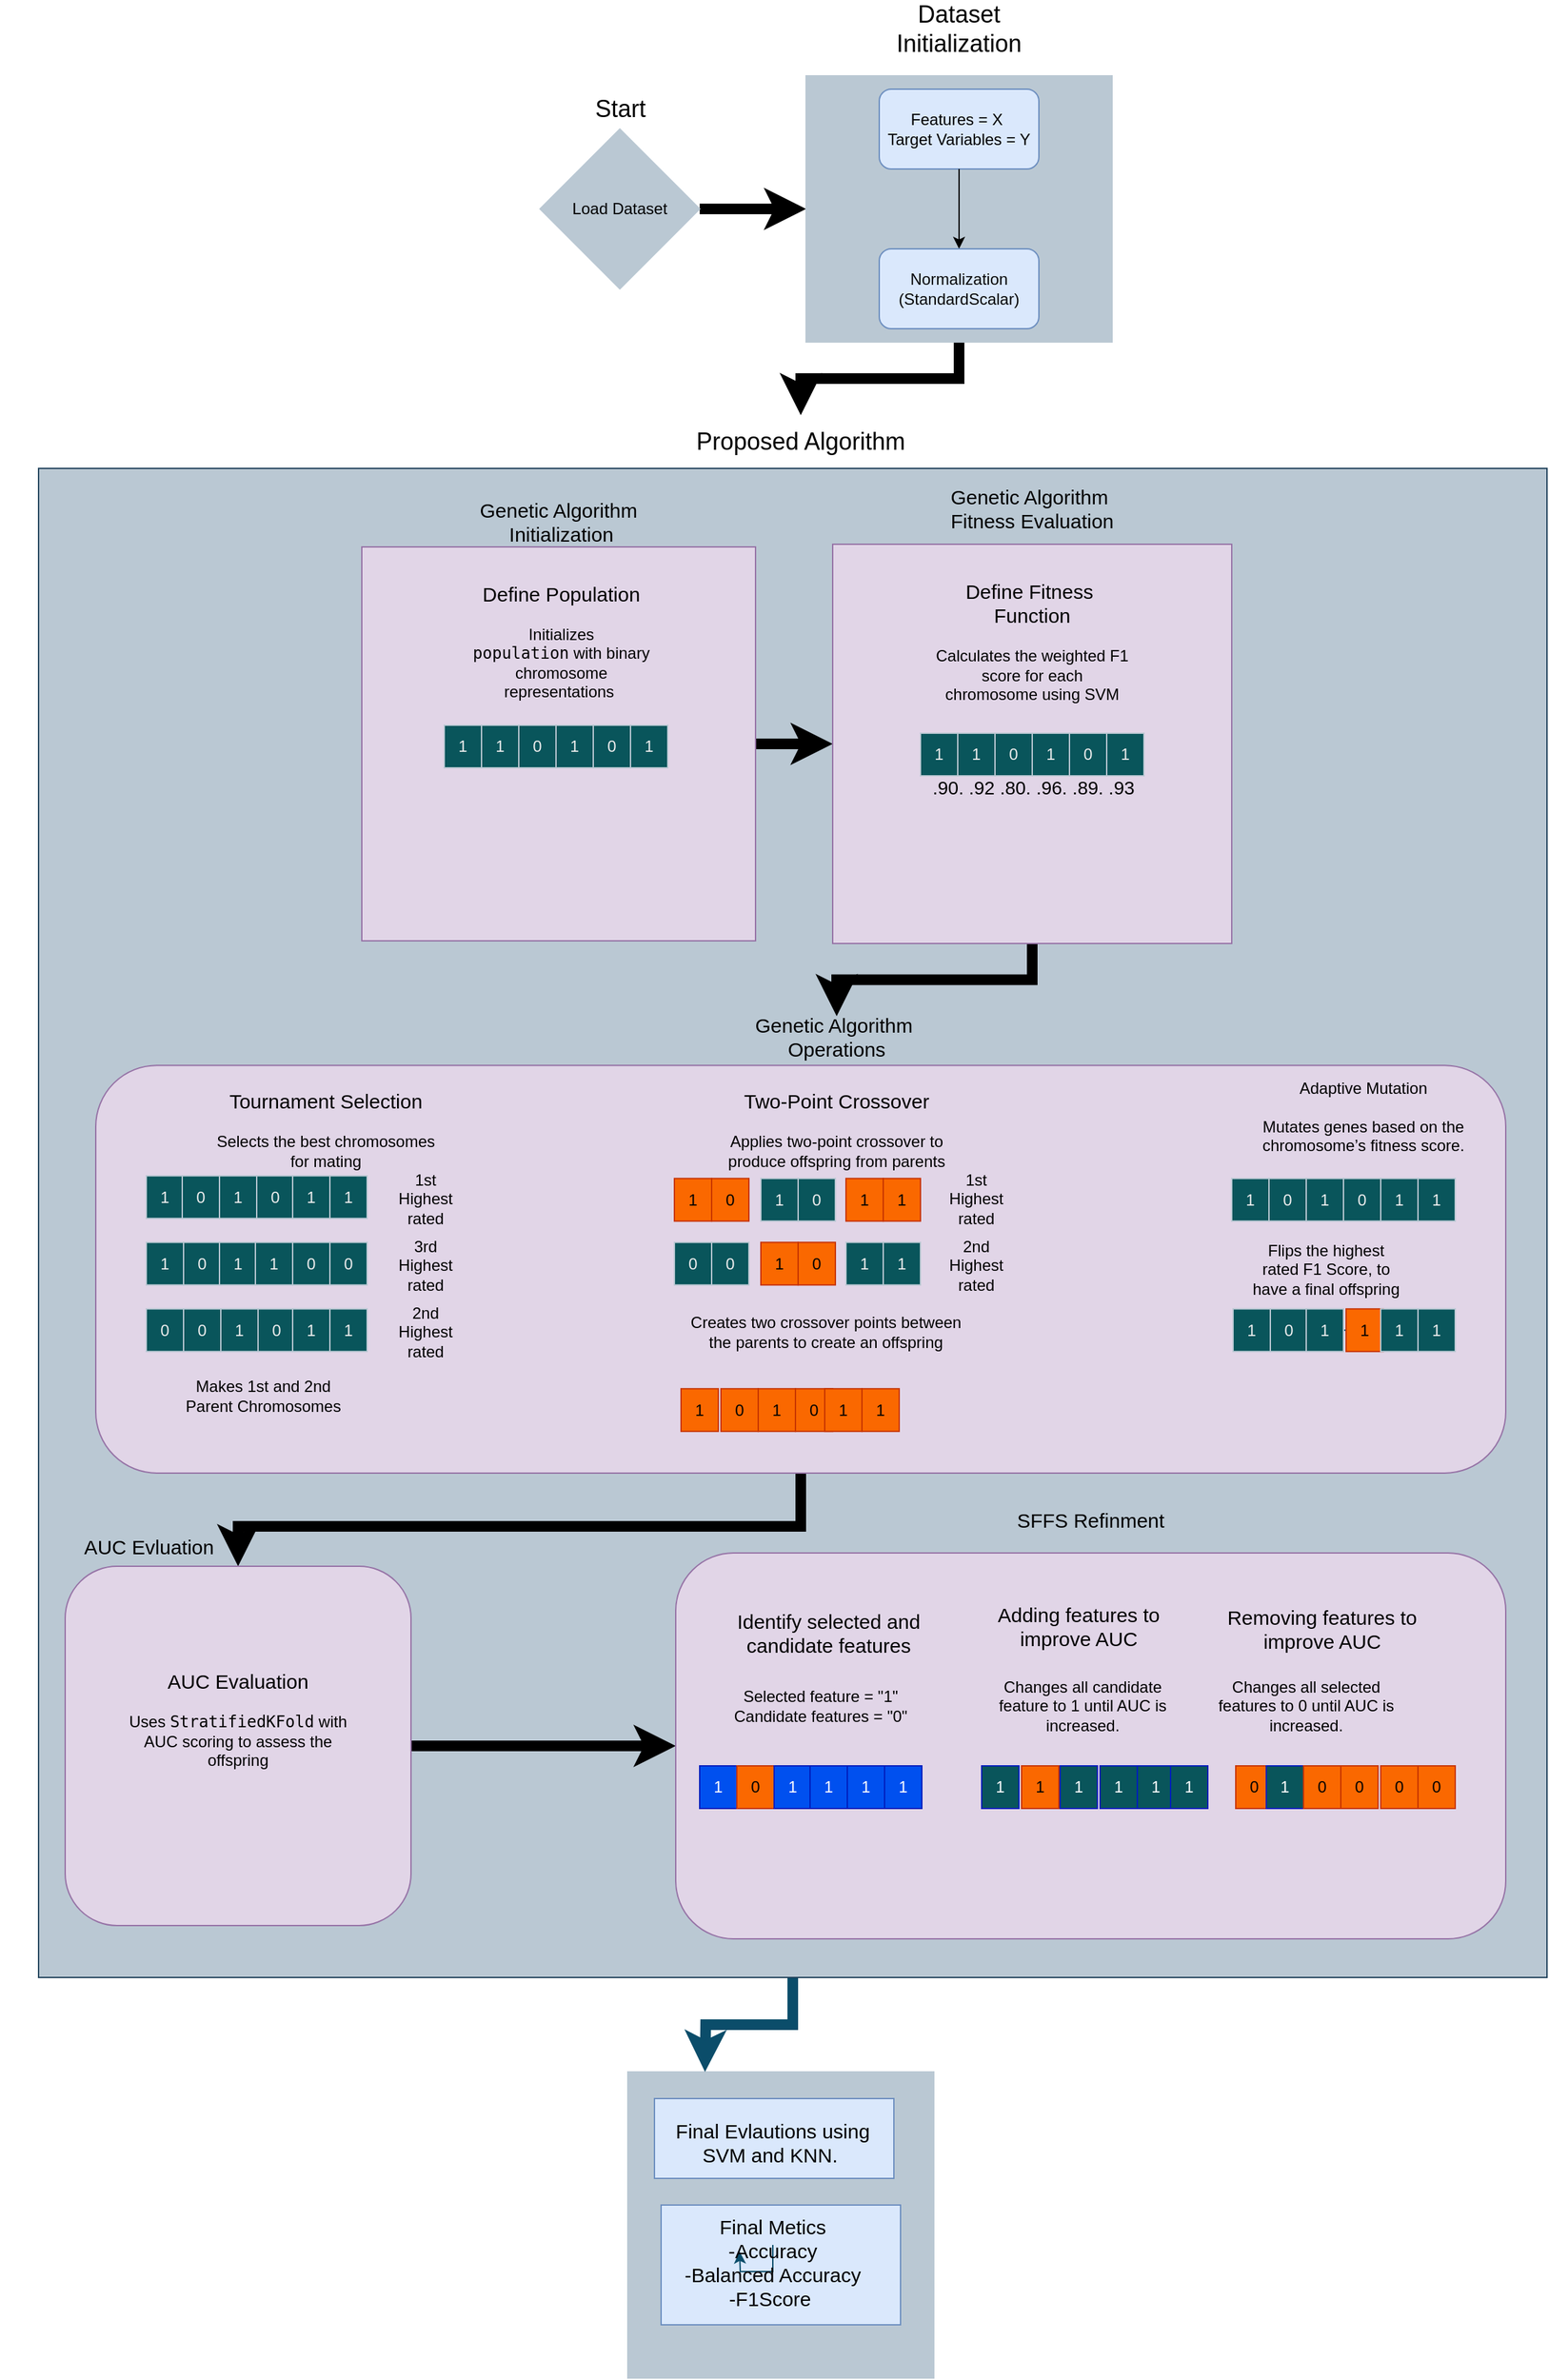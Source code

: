 <mxfile version="24.8.6">
  <diagram id="C5RBs43oDa-KdzZeNtuy" name="Page-1">
    <mxGraphModel dx="3075" dy="1713" grid="1" gridSize="10" guides="1" tooltips="1" connect="1" arrows="1" fold="1" page="1" pageScale="1" pageWidth="827" pageHeight="1169" math="0" shadow="0">
      <root>
        <mxCell id="WIyWlLk6GJQsqaUBKTNV-0" />
        <mxCell id="WIyWlLk6GJQsqaUBKTNV-1" parent="WIyWlLk6GJQsqaUBKTNV-0" />
        <mxCell id="wLHfFcAj5hsy3OFfFHux-387" value="" style="whiteSpace=wrap;html=1;aspect=fixed;strokeColor=#BAC8D3;fontColor=#EEEEEE;fillColor=#BAC8D3;" vertex="1" parent="WIyWlLk6GJQsqaUBKTNV-1">
          <mxGeometry x="-40" y="1790" width="230" height="230" as="geometry" />
        </mxCell>
        <mxCell id="wLHfFcAj5hsy3OFfFHux-386" value="" style="rounded=0;whiteSpace=wrap;html=1;strokeColor=#6c8ebf;fillColor=#dae8fc;" vertex="1" parent="WIyWlLk6GJQsqaUBKTNV-1">
          <mxGeometry x="-15" y="1890" width="180" height="90" as="geometry" />
        </mxCell>
        <mxCell id="wLHfFcAj5hsy3OFfFHux-384" value="" style="rounded=0;whiteSpace=wrap;html=1;strokeColor=#6c8ebf;fillColor=#dae8fc;" vertex="1" parent="WIyWlLk6GJQsqaUBKTNV-1">
          <mxGeometry x="-20" y="1810" width="180" height="60" as="geometry" />
        </mxCell>
        <mxCell id="wLHfFcAj5hsy3OFfFHux-382" value="" style="edgeStyle=orthogonalEdgeStyle;rounded=0;orthogonalLoop=1;jettySize=auto;html=1;strokeColor=#0B4D6A;strokeWidth=8;" edge="1" parent="WIyWlLk6GJQsqaUBKTNV-1" source="wLHfFcAj5hsy3OFfFHux-372">
          <mxGeometry relative="1" as="geometry">
            <mxPoint x="18" y="1790" as="targetPoint" />
          </mxGeometry>
        </mxCell>
        <mxCell id="wLHfFcAj5hsy3OFfFHux-372" value="" style="whiteSpace=wrap;html=1;aspect=fixed;strokeColor=#23445d;fillColor=#BAC8D3;" vertex="1" parent="WIyWlLk6GJQsqaUBKTNV-1">
          <mxGeometry x="-483" y="585" width="1134" height="1134" as="geometry" />
        </mxCell>
        <mxCell id="wLHfFcAj5hsy3OFfFHux-336" style="edgeStyle=orthogonalEdgeStyle;rounded=0;orthogonalLoop=1;jettySize=auto;html=1;entryX=0.5;entryY=0;entryDx=0;entryDy=0;strokeColor=#000000;strokeWidth=8;" edge="1" parent="WIyWlLk6GJQsqaUBKTNV-1" source="wLHfFcAj5hsy3OFfFHux-244" target="wLHfFcAj5hsy3OFfFHux-324">
          <mxGeometry relative="1" as="geometry">
            <Array as="points">
              <mxPoint x="90" y="1380" />
              <mxPoint x="-333" y="1380" />
            </Array>
          </mxGeometry>
        </mxCell>
        <mxCell id="wLHfFcAj5hsy3OFfFHux-244" value="" style="rounded=1;whiteSpace=wrap;html=1;strokeColor=#9673a6;fillColor=#e1d5e7;" vertex="1" parent="WIyWlLk6GJQsqaUBKTNV-1">
          <mxGeometry x="-440" y="1033.62" width="1060" height="306.38" as="geometry" />
        </mxCell>
        <mxCell id="wLHfFcAj5hsy3OFfFHux-376" value="" style="edgeStyle=orthogonalEdgeStyle;rounded=0;orthogonalLoop=1;jettySize=auto;html=1;strokeColor=#000000;strokeWidth=8;" edge="1" parent="WIyWlLk6GJQsqaUBKTNV-1" source="wLHfFcAj5hsy3OFfFHux-1" target="wLHfFcAj5hsy3OFfFHux-145">
          <mxGeometry relative="1" as="geometry" />
        </mxCell>
        <mxCell id="wLHfFcAj5hsy3OFfFHux-1" value="&lt;font color=&quot;#000000&quot;&gt;Load Dataset&lt;/font&gt;" style="rhombus;whiteSpace=wrap;html=1;labelBackgroundColor=none;fillColor=#BAC8D3;strokeColor=#BAC8D3;fontColor=#EEEEEE;" vertex="1" parent="WIyWlLk6GJQsqaUBKTNV-1">
          <mxGeometry x="-106" y="330" width="120" height="120" as="geometry" />
        </mxCell>
        <mxCell id="wLHfFcAj5hsy3OFfFHux-2" value="&lt;font style=&quot;font-size: 18px;&quot;&gt;Start&lt;/font&gt;" style="text;html=1;align=center;verticalAlign=middle;resizable=0;points=[];autosize=1;labelBackgroundColor=none;" vertex="1" parent="WIyWlLk6GJQsqaUBKTNV-1">
          <mxGeometry x="-76" y="295" width="60" height="40" as="geometry" />
        </mxCell>
        <mxCell id="wLHfFcAj5hsy3OFfFHux-374" style="edgeStyle=orthogonalEdgeStyle;rounded=0;orthogonalLoop=1;jettySize=auto;html=1;entryX=0.5;entryY=0;entryDx=0;entryDy=0;strokeColor=#000000;strokeWidth=8;" edge="1" parent="WIyWlLk6GJQsqaUBKTNV-1" source="wLHfFcAj5hsy3OFfFHux-145" target="wLHfFcAj5hsy3OFfFHux-165">
          <mxGeometry relative="1" as="geometry" />
        </mxCell>
        <mxCell id="wLHfFcAj5hsy3OFfFHux-145" value="" style="rounded=0;whiteSpace=wrap;html=1;labelBackgroundColor=none;fillColor=#BAC8D3;strokeColor=#BAC8D3;fontColor=#EEEEEE;" vertex="1" parent="WIyWlLk6GJQsqaUBKTNV-1">
          <mxGeometry x="94" y="290" width="230" height="200" as="geometry" />
        </mxCell>
        <mxCell id="wLHfFcAj5hsy3OFfFHux-149" value="&lt;font style=&quot;font-size: 18px;&quot;&gt;Dataset Initialization&lt;/font&gt;" style="text;html=1;align=center;verticalAlign=middle;whiteSpace=wrap;rounded=0;labelBackgroundColor=none;" vertex="1" parent="WIyWlLk6GJQsqaUBKTNV-1">
          <mxGeometry x="139" y="240" width="140" height="30" as="geometry" />
        </mxCell>
        <mxCell id="wLHfFcAj5hsy3OFfFHux-152" value="&lt;span style=&quot;color: rgb(0, 0, 0);&quot;&gt;Features = X&amp;nbsp;&lt;/span&gt;&lt;br style=&quot;border-color: var(--border-color); color: rgb(0, 0, 0);&quot;&gt;&lt;span style=&quot;color: rgb(0, 0, 0);&quot;&gt;Target Variables = Y&lt;/span&gt;" style="rounded=1;whiteSpace=wrap;html=1;fillColor=#dae8fc;strokeColor=#6c8ebf;labelBackgroundColor=none;" vertex="1" parent="WIyWlLk6GJQsqaUBKTNV-1">
          <mxGeometry x="149" y="300" width="120" height="60" as="geometry" />
        </mxCell>
        <mxCell id="wLHfFcAj5hsy3OFfFHux-153" value="" style="endArrow=classic;html=1;rounded=0;exitX=0.5;exitY=1;exitDx=0;exitDy=0;labelBackgroundColor=none;fontColor=default;" edge="1" parent="WIyWlLk6GJQsqaUBKTNV-1" source="wLHfFcAj5hsy3OFfFHux-152">
          <mxGeometry width="50" height="50" relative="1" as="geometry">
            <mxPoint x="294" y="300" as="sourcePoint" />
            <mxPoint x="209" y="420" as="targetPoint" />
            <Array as="points" />
          </mxGeometry>
        </mxCell>
        <mxCell id="wLHfFcAj5hsy3OFfFHux-154" value="&lt;font color=&quot;#080808&quot;&gt;Normalization&lt;br&gt;(StandardScalar)&lt;/font&gt;" style="rounded=1;whiteSpace=wrap;html=1;fillColor=#dae8fc;strokeColor=#6c8ebf;labelBackgroundColor=none;" vertex="1" parent="WIyWlLk6GJQsqaUBKTNV-1">
          <mxGeometry x="149" y="420" width="120" height="60" as="geometry" />
        </mxCell>
        <mxCell id="wLHfFcAj5hsy3OFfFHux-332" value="" style="edgeStyle=orthogonalEdgeStyle;rounded=0;orthogonalLoop=1;jettySize=auto;html=1;strokeColor=#000000;strokeWidth=8;" edge="1" parent="WIyWlLk6GJQsqaUBKTNV-1" source="wLHfFcAj5hsy3OFfFHux-159" target="wLHfFcAj5hsy3OFfFHux-166">
          <mxGeometry relative="1" as="geometry" />
        </mxCell>
        <mxCell id="wLHfFcAj5hsy3OFfFHux-159" value="" style="whiteSpace=wrap;html=1;aspect=fixed;fillColor=#e1d5e7;strokeColor=#9673a6;" vertex="1" parent="WIyWlLk6GJQsqaUBKTNV-1">
          <mxGeometry x="-240" y="644" width="296" height="296" as="geometry" />
        </mxCell>
        <mxCell id="wLHfFcAj5hsy3OFfFHux-165" value="&lt;font style=&quot;font-size: 18px;&quot;&gt;Proposed Algorithm&lt;/font&gt;" style="text;html=1;align=center;verticalAlign=middle;whiteSpace=wrap;rounded=0;" vertex="1" parent="WIyWlLk6GJQsqaUBKTNV-1">
          <mxGeometry x="-50" y="545" width="280" height="40" as="geometry" />
        </mxCell>
        <mxCell id="wLHfFcAj5hsy3OFfFHux-333" value="" style="edgeStyle=orthogonalEdgeStyle;rounded=0;orthogonalLoop=1;jettySize=auto;html=1;strokeColor=#000000;strokeWidth=8;" edge="1" parent="WIyWlLk6GJQsqaUBKTNV-1" source="wLHfFcAj5hsy3OFfFHux-166" target="wLHfFcAj5hsy3OFfFHux-180">
          <mxGeometry relative="1" as="geometry" />
        </mxCell>
        <mxCell id="wLHfFcAj5hsy3OFfFHux-166" value="" style="whiteSpace=wrap;html=1;aspect=fixed;fillColor=#e1d5e7;strokeColor=#9673a6;" vertex="1" parent="WIyWlLk6GJQsqaUBKTNV-1">
          <mxGeometry x="114" y="642" width="300" height="300" as="geometry" />
        </mxCell>
        <mxCell id="wLHfFcAj5hsy3OFfFHux-169" value="&lt;font color=&quot;#000000&quot; style=&quot;font-size: 15px;&quot;&gt;Genetic Algorithm&amp;nbsp;&lt;br&gt;Initialization&lt;/font&gt;" style="text;html=1;align=center;verticalAlign=middle;whiteSpace=wrap;rounded=0;fontColor=#EEEEEE;" vertex="1" parent="WIyWlLk6GJQsqaUBKTNV-1">
          <mxGeometry x="-200.0" y="610" width="220" height="30" as="geometry" />
        </mxCell>
        <mxCell id="wLHfFcAj5hsy3OFfFHux-174" value="&lt;font color=&quot;#000000&quot; style=&quot;font-size: 15px;&quot;&gt;Genetic Algorithm&amp;nbsp;&lt;br&gt;Fitness&amp;nbsp;&lt;/font&gt;&lt;span style=&quot;font-size: 15px; color: rgb(0, 0, 0); background-color: initial;&quot;&gt;Evaluation&lt;/span&gt;" style="text;html=1;align=center;verticalAlign=middle;whiteSpace=wrap;rounded=0;fontColor=#EEEEEE;" vertex="1" parent="WIyWlLk6GJQsqaUBKTNV-1">
          <mxGeometry x="154.0" y="600" width="220" height="30" as="geometry" />
        </mxCell>
        <mxCell id="wLHfFcAj5hsy3OFfFHux-180" value="&lt;font color=&quot;#000000&quot; style=&quot;font-size: 15px;&quot;&gt;Genetic Algorithm&amp;nbsp;&lt;br&gt;Operations&lt;/font&gt;" style="text;html=1;align=center;verticalAlign=middle;whiteSpace=wrap;rounded=0;fontColor=#EEEEEE;" vertex="1" parent="WIyWlLk6GJQsqaUBKTNV-1">
          <mxGeometry x="7" y="996.62" width="220" height="30" as="geometry" />
        </mxCell>
        <mxCell id="wLHfFcAj5hsy3OFfFHux-181" value="&lt;font color=&quot;#000000&quot;&gt;&lt;span style=&quot;font-size: 15px;&quot;&gt;&amp;nbsp;AUC Evluation&lt;/span&gt;&lt;/font&gt;" style="text;html=1;align=center;verticalAlign=middle;whiteSpace=wrap;rounded=0;fontColor=#EEEEEE;" vertex="1" parent="WIyWlLk6GJQsqaUBKTNV-1">
          <mxGeometry x="-512" y="1380" width="220" height="30" as="geometry" />
        </mxCell>
        <mxCell id="wLHfFcAj5hsy3OFfFHux-182" value="&lt;font color=&quot;#000000&quot; style=&quot;font-size: 15px;&quot;&gt;Define Population&lt;/font&gt;&lt;div&gt;&lt;br&gt;&lt;font color=&quot;#000000&quot;&gt;Initializes &lt;code&gt;population&lt;/code&gt;&amp;nbsp;with binary chromosome representations&amp;nbsp;&lt;/font&gt;&lt;/div&gt;" style="text;html=1;align=center;verticalAlign=middle;whiteSpace=wrap;rounded=0;fontColor=#EEEEEE;" vertex="1" parent="WIyWlLk6GJQsqaUBKTNV-1">
          <mxGeometry x="-165" y="700" width="150" height="30" as="geometry" />
        </mxCell>
        <mxCell id="wLHfFcAj5hsy3OFfFHux-183" value="1" style="rounded=0;whiteSpace=wrap;html=1;strokeColor=#BAC8D3;fontColor=#EEEEEE;fillColor=#09555B;" vertex="1" parent="WIyWlLk6GJQsqaUBKTNV-1">
          <mxGeometry x="-178" y="778" width="28" height="32" as="geometry" />
        </mxCell>
        <mxCell id="wLHfFcAj5hsy3OFfFHux-185" value="1" style="rounded=0;whiteSpace=wrap;html=1;strokeColor=#BAC8D3;fontColor=#EEEEEE;fillColor=#09555B;" vertex="1" parent="WIyWlLk6GJQsqaUBKTNV-1">
          <mxGeometry x="-150" y="778" width="28" height="32" as="geometry" />
        </mxCell>
        <mxCell id="wLHfFcAj5hsy3OFfFHux-186" value="0" style="rounded=0;whiteSpace=wrap;html=1;strokeColor=#BAC8D3;fontColor=#EEEEEE;fillColor=#09555B;" vertex="1" parent="WIyWlLk6GJQsqaUBKTNV-1">
          <mxGeometry x="-122" y="778" width="28" height="32" as="geometry" />
        </mxCell>
        <mxCell id="wLHfFcAj5hsy3OFfFHux-187" value="1" style="rounded=0;whiteSpace=wrap;html=1;strokeColor=#BAC8D3;fontColor=#EEEEEE;fillColor=#09555B;" vertex="1" parent="WIyWlLk6GJQsqaUBKTNV-1">
          <mxGeometry x="-94" y="778" width="28" height="32" as="geometry" />
        </mxCell>
        <mxCell id="wLHfFcAj5hsy3OFfFHux-188" value="0" style="rounded=0;whiteSpace=wrap;html=1;strokeColor=#BAC8D3;fontColor=#EEEEEE;fillColor=#09555B;" vertex="1" parent="WIyWlLk6GJQsqaUBKTNV-1">
          <mxGeometry x="-66" y="778" width="28" height="32" as="geometry" />
        </mxCell>
        <mxCell id="wLHfFcAj5hsy3OFfFHux-189" value="1" style="rounded=0;whiteSpace=wrap;html=1;strokeColor=#BAC8D3;fontColor=#EEEEEE;fillColor=#09555B;" vertex="1" parent="WIyWlLk6GJQsqaUBKTNV-1">
          <mxGeometry x="-38" y="778" width="28" height="32" as="geometry" />
        </mxCell>
        <mxCell id="wLHfFcAj5hsy3OFfFHux-192" value="&lt;font color=&quot;#000000&quot; style=&quot;font-size: 15px;&quot;&gt;Define Fitness&amp;nbsp;&lt;/font&gt;&lt;div&gt;&lt;font color=&quot;#000000&quot;&gt;&lt;span style=&quot;font-size: 15px;&quot;&gt;Function&lt;br&gt;&lt;/span&gt;&lt;/font&gt;&lt;div&gt;&lt;br&gt;&lt;font color=&quot;#000000&quot;&gt;Calculates the weighted F1 score for each chromosome using SVM&lt;/font&gt;&lt;br&gt;&lt;/div&gt;&lt;/div&gt;" style="text;html=1;align=center;verticalAlign=middle;whiteSpace=wrap;rounded=0;fontColor=#EEEEEE;" vertex="1" parent="WIyWlLk6GJQsqaUBKTNV-1">
          <mxGeometry x="189" y="700" width="150" height="30" as="geometry" />
        </mxCell>
        <mxCell id="wLHfFcAj5hsy3OFfFHux-194" value="1" style="rounded=0;whiteSpace=wrap;html=1;strokeColor=#BAC8D3;fontColor=#EEEEEE;fillColor=#09555B;" vertex="1" parent="WIyWlLk6GJQsqaUBKTNV-1">
          <mxGeometry x="180" y="784" width="28" height="32" as="geometry" />
        </mxCell>
        <mxCell id="wLHfFcAj5hsy3OFfFHux-195" value="1" style="rounded=0;whiteSpace=wrap;html=1;strokeColor=#BAC8D3;fontColor=#EEEEEE;fillColor=#09555B;" vertex="1" parent="WIyWlLk6GJQsqaUBKTNV-1">
          <mxGeometry x="208" y="784" width="28" height="32" as="geometry" />
        </mxCell>
        <mxCell id="wLHfFcAj5hsy3OFfFHux-196" value="0" style="rounded=0;whiteSpace=wrap;html=1;strokeColor=#BAC8D3;fontColor=#EEEEEE;fillColor=#09555B;" vertex="1" parent="WIyWlLk6GJQsqaUBKTNV-1">
          <mxGeometry x="236" y="784" width="28" height="32" as="geometry" />
        </mxCell>
        <mxCell id="wLHfFcAj5hsy3OFfFHux-199" value="1" style="rounded=0;whiteSpace=wrap;html=1;strokeColor=#BAC8D3;fontColor=#EEEEEE;fillColor=#09555B;" vertex="1" parent="WIyWlLk6GJQsqaUBKTNV-1">
          <mxGeometry x="264" y="784" width="28" height="32" as="geometry" />
        </mxCell>
        <mxCell id="wLHfFcAj5hsy3OFfFHux-200" value="0" style="rounded=0;whiteSpace=wrap;html=1;strokeColor=#BAC8D3;fontColor=#EEEEEE;fillColor=#09555B;" vertex="1" parent="WIyWlLk6GJQsqaUBKTNV-1">
          <mxGeometry x="292" y="784" width="28" height="32" as="geometry" />
        </mxCell>
        <mxCell id="wLHfFcAj5hsy3OFfFHux-201" value="1" style="rounded=0;whiteSpace=wrap;html=1;strokeColor=#BAC8D3;fontColor=#EEEEEE;fillColor=#09555B;" vertex="1" parent="WIyWlLk6GJQsqaUBKTNV-1">
          <mxGeometry x="320" y="784" width="28" height="32" as="geometry" />
        </mxCell>
        <mxCell id="wLHfFcAj5hsy3OFfFHux-202" value="&lt;font style=&quot;font-size: 14px;&quot; color=&quot;#000000&quot;&gt;.90. .92&lt;/font&gt;&lt;span style=&quot;font-size: 14px; color: rgb(0, 0, 0); background-color: initial;&quot;&gt;&amp;nbsp;.80. .96. .89. .93&lt;/span&gt;" style="text;html=1;align=center;verticalAlign=middle;whiteSpace=wrap;rounded=0;fontColor=#EEEEEE;" vertex="1" parent="WIyWlLk6GJQsqaUBKTNV-1">
          <mxGeometry x="180" y="810" width="170" height="30" as="geometry" />
        </mxCell>
        <mxCell id="wLHfFcAj5hsy3OFfFHux-204" value="&lt;font color=&quot;#000000&quot;&gt;&lt;span style=&quot;font-size: 15px;&quot;&gt;Tournament Selection&lt;/span&gt;&lt;/font&gt;&lt;br&gt;&lt;div&gt;&lt;div&gt;&lt;br&gt;&lt;span style=&quot;background-color: initial;&quot;&gt;&lt;font color=&quot;#000000&quot;&gt;Selects the best chromosomes for mating&lt;/font&gt;&lt;/span&gt;&lt;br&gt;&lt;/div&gt;&lt;/div&gt;" style="text;html=1;align=center;verticalAlign=middle;whiteSpace=wrap;rounded=0;fontColor=#EEEEEE;" vertex="1" parent="WIyWlLk6GJQsqaUBKTNV-1">
          <mxGeometry x="-352" y="1066.62" width="170" height="30" as="geometry" />
        </mxCell>
        <mxCell id="wLHfFcAj5hsy3OFfFHux-245" value="&lt;font color=&quot;#000000&quot;&gt;&lt;span style=&quot;font-size: 15px;&quot;&gt;Two-Point Crossover&lt;/span&gt;&lt;br&gt;&lt;/font&gt;&lt;div&gt;&lt;div&gt;&lt;font color=&quot;#000000&quot;&gt;&lt;br&gt;Applies two-point crossover to produce offspring from parents&lt;/font&gt;&lt;br&gt;&lt;/div&gt;&lt;/div&gt;" style="text;html=1;align=center;verticalAlign=middle;whiteSpace=wrap;rounded=0;fontColor=#EEEEEE;" vertex="1" parent="WIyWlLk6GJQsqaUBKTNV-1">
          <mxGeometry x="32" y="1066.62" width="170" height="30" as="geometry" />
        </mxCell>
        <mxCell id="wLHfFcAj5hsy3OFfFHux-246" value="&lt;font color=&quot;#000000&quot;&gt;Adaptive Mutation&lt;br&gt;&lt;/font&gt;&lt;div&gt;&lt;div&gt;&lt;br&gt;&lt;font color=&quot;#000000&quot;&gt;Mutates genes based on the chromosome’s fitness score.&lt;/font&gt;&lt;br&gt;&lt;/div&gt;&lt;/div&gt;" style="text;html=1;align=center;verticalAlign=middle;whiteSpace=wrap;rounded=0;fontColor=#EEEEEE;" vertex="1" parent="WIyWlLk6GJQsqaUBKTNV-1">
          <mxGeometry x="428" y="1056.62" width="170" height="30" as="geometry" />
        </mxCell>
        <mxCell id="wLHfFcAj5hsy3OFfFHux-247" value="1" style="rounded=0;whiteSpace=wrap;html=1;strokeColor=#BAC8D3;fontColor=#EEEEEE;fillColor=#09555B;" vertex="1" parent="WIyWlLk6GJQsqaUBKTNV-1">
          <mxGeometry x="-402" y="1116.62" width="28" height="32" as="geometry" />
        </mxCell>
        <mxCell id="wLHfFcAj5hsy3OFfFHux-248" value="0" style="rounded=0;whiteSpace=wrap;html=1;strokeColor=#BAC8D3;fontColor=#EEEEEE;fillColor=#09555B;" vertex="1" parent="WIyWlLk6GJQsqaUBKTNV-1">
          <mxGeometry x="-375" y="1116.62" width="28" height="32" as="geometry" />
        </mxCell>
        <mxCell id="wLHfFcAj5hsy3OFfFHux-249" value="1" style="rounded=0;whiteSpace=wrap;html=1;strokeColor=#BAC8D3;fontColor=#EEEEEE;fillColor=#09555B;" vertex="1" parent="WIyWlLk6GJQsqaUBKTNV-1">
          <mxGeometry x="-347" y="1116.62" width="28" height="32" as="geometry" />
        </mxCell>
        <mxCell id="wLHfFcAj5hsy3OFfFHux-250" value="0" style="rounded=0;whiteSpace=wrap;html=1;strokeColor=#BAC8D3;fontColor=#EEEEEE;fillColor=#09555B;" vertex="1" parent="WIyWlLk6GJQsqaUBKTNV-1">
          <mxGeometry x="-319" y="1116.62" width="28" height="32" as="geometry" />
        </mxCell>
        <mxCell id="wLHfFcAj5hsy3OFfFHux-251" value="1" style="rounded=0;whiteSpace=wrap;html=1;strokeColor=#BAC8D3;fontColor=#EEEEEE;fillColor=#09555B;" vertex="1" parent="WIyWlLk6GJQsqaUBKTNV-1">
          <mxGeometry x="-292" y="1116.62" width="28" height="32" as="geometry" />
        </mxCell>
        <mxCell id="wLHfFcAj5hsy3OFfFHux-252" value="1" style="rounded=0;whiteSpace=wrap;html=1;strokeColor=#BAC8D3;fontColor=#EEEEEE;fillColor=#09555B;" vertex="1" parent="WIyWlLk6GJQsqaUBKTNV-1">
          <mxGeometry x="-264" y="1116.62" width="28" height="32" as="geometry" />
        </mxCell>
        <mxCell id="wLHfFcAj5hsy3OFfFHux-253" value="1" style="rounded=0;whiteSpace=wrap;html=1;strokeColor=#BAC8D3;fontColor=#EEEEEE;fillColor=#09555B;" vertex="1" parent="WIyWlLk6GJQsqaUBKTNV-1">
          <mxGeometry x="-402" y="1166.62" width="28" height="32" as="geometry" />
        </mxCell>
        <mxCell id="wLHfFcAj5hsy3OFfFHux-254" value="0" style="rounded=0;whiteSpace=wrap;html=1;strokeColor=#BAC8D3;fontColor=#EEEEEE;fillColor=#09555B;" vertex="1" parent="WIyWlLk6GJQsqaUBKTNV-1">
          <mxGeometry x="-374" y="1166.62" width="28" height="32" as="geometry" />
        </mxCell>
        <mxCell id="wLHfFcAj5hsy3OFfFHux-255" value="1" style="rounded=0;whiteSpace=wrap;html=1;strokeColor=#BAC8D3;fontColor=#EEEEEE;fillColor=#09555B;" vertex="1" parent="WIyWlLk6GJQsqaUBKTNV-1">
          <mxGeometry x="-347" y="1166.62" width="28" height="32" as="geometry" />
        </mxCell>
        <mxCell id="wLHfFcAj5hsy3OFfFHux-256" value="1" style="rounded=0;whiteSpace=wrap;html=1;strokeColor=#BAC8D3;fontColor=#EEEEEE;fillColor=#09555B;" vertex="1" parent="WIyWlLk6GJQsqaUBKTNV-1">
          <mxGeometry x="-320" y="1166.62" width="28" height="32" as="geometry" />
        </mxCell>
        <mxCell id="wLHfFcAj5hsy3OFfFHux-257" value="0" style="rounded=0;whiteSpace=wrap;html=1;strokeColor=#BAC8D3;fontColor=#EEEEEE;fillColor=#09555B;" vertex="1" parent="WIyWlLk6GJQsqaUBKTNV-1">
          <mxGeometry x="-292" y="1166.62" width="28" height="32" as="geometry" />
        </mxCell>
        <mxCell id="wLHfFcAj5hsy3OFfFHux-258" value="0" style="rounded=0;whiteSpace=wrap;html=1;strokeColor=#BAC8D3;fontColor=#EEEEEE;fillColor=#09555B;" vertex="1" parent="WIyWlLk6GJQsqaUBKTNV-1">
          <mxGeometry x="-264" y="1166.62" width="28" height="32" as="geometry" />
        </mxCell>
        <mxCell id="wLHfFcAj5hsy3OFfFHux-259" value="0" style="rounded=0;whiteSpace=wrap;html=1;strokeColor=#BAC8D3;fontColor=#EEEEEE;fillColor=#09555B;" vertex="1" parent="WIyWlLk6GJQsqaUBKTNV-1">
          <mxGeometry x="-402" y="1216.62" width="28" height="32" as="geometry" />
        </mxCell>
        <mxCell id="wLHfFcAj5hsy3OFfFHux-260" value="0" style="rounded=0;whiteSpace=wrap;html=1;strokeColor=#BAC8D3;fontColor=#EEEEEE;fillColor=#09555B;" vertex="1" parent="WIyWlLk6GJQsqaUBKTNV-1">
          <mxGeometry x="-374" y="1216.62" width="28" height="32" as="geometry" />
        </mxCell>
        <mxCell id="wLHfFcAj5hsy3OFfFHux-261" value="1" style="rounded=0;whiteSpace=wrap;html=1;strokeColor=#BAC8D3;fontColor=#EEEEEE;fillColor=#09555B;" vertex="1" parent="WIyWlLk6GJQsqaUBKTNV-1">
          <mxGeometry x="-346" y="1216.62" width="28" height="32" as="geometry" />
        </mxCell>
        <mxCell id="wLHfFcAj5hsy3OFfFHux-262" value="0" style="rounded=0;whiteSpace=wrap;html=1;strokeColor=#BAC8D3;fontColor=#EEEEEE;fillColor=#09555B;" vertex="1" parent="WIyWlLk6GJQsqaUBKTNV-1">
          <mxGeometry x="-318" y="1216.62" width="28" height="32" as="geometry" />
        </mxCell>
        <mxCell id="wLHfFcAj5hsy3OFfFHux-263" value="1" style="rounded=0;whiteSpace=wrap;html=1;strokeColor=#BAC8D3;fontColor=#EEEEEE;fillColor=#09555B;" vertex="1" parent="WIyWlLk6GJQsqaUBKTNV-1">
          <mxGeometry x="-292" y="1216.62" width="28" height="32" as="geometry" />
        </mxCell>
        <mxCell id="wLHfFcAj5hsy3OFfFHux-264" value="1" style="rounded=0;whiteSpace=wrap;html=1;strokeColor=#BAC8D3;fontColor=#EEEEEE;fillColor=#09555B;" vertex="1" parent="WIyWlLk6GJQsqaUBKTNV-1">
          <mxGeometry x="-264" y="1216.62" width="28" height="32" as="geometry" />
        </mxCell>
        <mxCell id="wLHfFcAj5hsy3OFfFHux-265" value="&lt;font color=&quot;#000000&quot;&gt;1st Highest rated&lt;/font&gt;" style="text;html=1;align=center;verticalAlign=middle;whiteSpace=wrap;rounded=0;fontColor=#EEEEEE;" vertex="1" parent="WIyWlLk6GJQsqaUBKTNV-1">
          <mxGeometry x="-222" y="1118.62" width="60" height="30" as="geometry" />
        </mxCell>
        <mxCell id="wLHfFcAj5hsy3OFfFHux-266" value="&lt;font color=&quot;#000000&quot;&gt;2nd Highest rated&lt;/font&gt;" style="text;html=1;align=center;verticalAlign=middle;whiteSpace=wrap;rounded=0;fontColor=#EEEEEE;" vertex="1" parent="WIyWlLk6GJQsqaUBKTNV-1">
          <mxGeometry x="-222" y="1218.62" width="60" height="30" as="geometry" />
        </mxCell>
        <mxCell id="wLHfFcAj5hsy3OFfFHux-267" value="&lt;font color=&quot;#000000&quot;&gt;3rd Highest rated&lt;/font&gt;" style="text;html=1;align=center;verticalAlign=middle;whiteSpace=wrap;rounded=0;fontColor=#EEEEEE;" vertex="1" parent="WIyWlLk6GJQsqaUBKTNV-1">
          <mxGeometry x="-222" y="1168.62" width="60" height="30" as="geometry" />
        </mxCell>
        <mxCell id="wLHfFcAj5hsy3OFfFHux-269" value="&lt;font color=&quot;#000000&quot;&gt;Makes 1st and 2nd Parent Chromosomes&lt;/font&gt;" style="text;html=1;align=center;verticalAlign=middle;whiteSpace=wrap;rounded=0;fontColor=#EEEEEE;" vertex="1" parent="WIyWlLk6GJQsqaUBKTNV-1">
          <mxGeometry x="-375" y="1266.62" width="122" height="30" as="geometry" />
        </mxCell>
        <mxCell id="wLHfFcAj5hsy3OFfFHux-276" value="0" style="rounded=0;whiteSpace=wrap;html=1;strokeColor=#BAC8D3;fontColor=#EEEEEE;fillColor=#09555B;" vertex="1" parent="WIyWlLk6GJQsqaUBKTNV-1">
          <mxGeometry x="-5" y="1166.62" width="28" height="32" as="geometry" />
        </mxCell>
        <mxCell id="wLHfFcAj5hsy3OFfFHux-277" value="0" style="rounded=0;whiteSpace=wrap;html=1;strokeColor=#BAC8D3;fontColor=#EEEEEE;fillColor=#09555B;" vertex="1" parent="WIyWlLk6GJQsqaUBKTNV-1">
          <mxGeometry x="23" y="1166.62" width="28" height="32" as="geometry" />
        </mxCell>
        <mxCell id="wLHfFcAj5hsy3OFfFHux-278" value="1" style="rounded=0;whiteSpace=wrap;html=1;strokeColor=#C73500;fontColor=#000000;fillColor=#fa6800;" vertex="1" parent="WIyWlLk6GJQsqaUBKTNV-1">
          <mxGeometry x="60" y="1166.62" width="28" height="32" as="geometry" />
        </mxCell>
        <mxCell id="wLHfFcAj5hsy3OFfFHux-279" value="0" style="rounded=0;whiteSpace=wrap;html=1;strokeColor=#C73500;fontColor=#000000;fillColor=#fa6800;" vertex="1" parent="WIyWlLk6GJQsqaUBKTNV-1">
          <mxGeometry x="88" y="1166.62" width="28" height="32" as="geometry" />
        </mxCell>
        <mxCell id="wLHfFcAj5hsy3OFfFHux-280" value="1" style="rounded=0;whiteSpace=wrap;html=1;strokeColor=#BAC8D3;fontColor=#EEEEEE;fillColor=#09555B;" vertex="1" parent="WIyWlLk6GJQsqaUBKTNV-1">
          <mxGeometry x="124" y="1166.62" width="28" height="32" as="geometry" />
        </mxCell>
        <mxCell id="wLHfFcAj5hsy3OFfFHux-281" value="1" style="rounded=0;whiteSpace=wrap;html=1;strokeColor=#BAC8D3;fontColor=#EEEEEE;fillColor=#09555B;" vertex="1" parent="WIyWlLk6GJQsqaUBKTNV-1">
          <mxGeometry x="152" y="1166.62" width="28" height="32" as="geometry" />
        </mxCell>
        <mxCell id="wLHfFcAj5hsy3OFfFHux-287" value="1" style="rounded=0;whiteSpace=wrap;html=1;strokeColor=#C73500;fontColor=#000000;fillColor=#fa6800;" vertex="1" parent="WIyWlLk6GJQsqaUBKTNV-1">
          <mxGeometry x="-5" y="1118.62" width="28" height="32" as="geometry" />
        </mxCell>
        <mxCell id="wLHfFcAj5hsy3OFfFHux-288" value="0" style="rounded=0;whiteSpace=wrap;html=1;strokeColor=#C73500;fontColor=#000000;fillColor=#fa6800;" vertex="1" parent="WIyWlLk6GJQsqaUBKTNV-1">
          <mxGeometry x="23" y="1118.62" width="28" height="32" as="geometry" />
        </mxCell>
        <mxCell id="wLHfFcAj5hsy3OFfFHux-289" value="1" style="rounded=0;whiteSpace=wrap;html=1;strokeColor=#BAC8D3;fontColor=#EEEEEE;fillColor=#09555B;" vertex="1" parent="WIyWlLk6GJQsqaUBKTNV-1">
          <mxGeometry x="60" y="1118.62" width="28" height="32" as="geometry" />
        </mxCell>
        <mxCell id="wLHfFcAj5hsy3OFfFHux-290" value="0" style="rounded=0;whiteSpace=wrap;html=1;strokeColor=#BAC8D3;fontColor=#EEEEEE;fillColor=#09555B;" vertex="1" parent="WIyWlLk6GJQsqaUBKTNV-1">
          <mxGeometry x="88" y="1118.62" width="28" height="32" as="geometry" />
        </mxCell>
        <mxCell id="wLHfFcAj5hsy3OFfFHux-291" value="1" style="rounded=0;whiteSpace=wrap;html=1;strokeColor=#C73500;fontColor=#000000;fillColor=#fa6800;" vertex="1" parent="WIyWlLk6GJQsqaUBKTNV-1">
          <mxGeometry x="124" y="1118.62" width="28" height="32" as="geometry" />
        </mxCell>
        <mxCell id="wLHfFcAj5hsy3OFfFHux-292" value="1" style="rounded=0;whiteSpace=wrap;html=1;strokeColor=#C73500;fontColor=#000000;fillColor=#fa6800;" vertex="1" parent="WIyWlLk6GJQsqaUBKTNV-1">
          <mxGeometry x="152" y="1118.62" width="28" height="32" as="geometry" />
        </mxCell>
        <mxCell id="wLHfFcAj5hsy3OFfFHux-293" value="&lt;font color=&quot;#000000&quot;&gt;1st Highest rated&lt;/font&gt;" style="text;html=1;align=center;verticalAlign=middle;whiteSpace=wrap;rounded=0;fontColor=#EEEEEE;" vertex="1" parent="WIyWlLk6GJQsqaUBKTNV-1">
          <mxGeometry x="192" y="1118.62" width="60" height="30" as="geometry" />
        </mxCell>
        <mxCell id="wLHfFcAj5hsy3OFfFHux-295" value="&lt;font color=&quot;#000000&quot;&gt;2nd Highest rated&lt;/font&gt;" style="text;html=1;align=center;verticalAlign=middle;whiteSpace=wrap;rounded=0;fontColor=#EEEEEE;" vertex="1" parent="WIyWlLk6GJQsqaUBKTNV-1">
          <mxGeometry x="192" y="1168.62" width="60" height="30" as="geometry" />
        </mxCell>
        <mxCell id="wLHfFcAj5hsy3OFfFHux-296" value="&lt;font color=&quot;#000000&quot;&gt;Creates two crossover points between the parents to create an offspring&lt;/font&gt;" style="text;html=1;align=center;verticalAlign=middle;whiteSpace=wrap;rounded=0;fontColor=#EEEEEE;" vertex="1" parent="WIyWlLk6GJQsqaUBKTNV-1">
          <mxGeometry y="1218.62" width="218" height="30" as="geometry" />
        </mxCell>
        <mxCell id="wLHfFcAj5hsy3OFfFHux-298" value="1" style="rounded=0;whiteSpace=wrap;html=1;strokeColor=#C73500;fontColor=#000000;fillColor=#fa6800;" vertex="1" parent="WIyWlLk6GJQsqaUBKTNV-1">
          <mxGeometry y="1276.62" width="28" height="32" as="geometry" />
        </mxCell>
        <mxCell id="wLHfFcAj5hsy3OFfFHux-299" value="0" style="rounded=0;whiteSpace=wrap;html=1;strokeColor=#C73500;fontColor=#000000;fillColor=#fa6800;" vertex="1" parent="WIyWlLk6GJQsqaUBKTNV-1">
          <mxGeometry x="30" y="1276.62" width="28" height="32" as="geometry" />
        </mxCell>
        <mxCell id="wLHfFcAj5hsy3OFfFHux-300" value="1" style="rounded=0;whiteSpace=wrap;html=1;strokeColor=#C73500;fontColor=#000000;fillColor=#fa6800;" vertex="1" parent="WIyWlLk6GJQsqaUBKTNV-1">
          <mxGeometry x="58" y="1276.62" width="28" height="32" as="geometry" />
        </mxCell>
        <mxCell id="wLHfFcAj5hsy3OFfFHux-301" value="0" style="rounded=0;whiteSpace=wrap;html=1;strokeColor=#C73500;fontColor=#000000;fillColor=#fa6800;" vertex="1" parent="WIyWlLk6GJQsqaUBKTNV-1">
          <mxGeometry x="86" y="1276.62" width="28" height="32" as="geometry" />
        </mxCell>
        <mxCell id="wLHfFcAj5hsy3OFfFHux-302" value="1" style="rounded=0;whiteSpace=wrap;html=1;strokeColor=#C73500;fontColor=#000000;fillColor=#fa6800;" vertex="1" parent="WIyWlLk6GJQsqaUBKTNV-1">
          <mxGeometry x="108" y="1276.62" width="28" height="32" as="geometry" />
        </mxCell>
        <mxCell id="wLHfFcAj5hsy3OFfFHux-303" value="1" style="rounded=0;whiteSpace=wrap;html=1;strokeColor=#C73500;fontColor=#000000;fillColor=#fa6800;" vertex="1" parent="WIyWlLk6GJQsqaUBKTNV-1">
          <mxGeometry x="136" y="1276.62" width="28" height="32" as="geometry" />
        </mxCell>
        <mxCell id="wLHfFcAj5hsy3OFfFHux-306" value="1" style="rounded=0;whiteSpace=wrap;html=1;strokeColor=#BAC8D3;fontColor=#EEEEEE;fillColor=#09555B;" vertex="1" parent="WIyWlLk6GJQsqaUBKTNV-1">
          <mxGeometry x="414" y="1118.62" width="28" height="32" as="geometry" />
        </mxCell>
        <mxCell id="wLHfFcAj5hsy3OFfFHux-307" value="0" style="rounded=0;whiteSpace=wrap;html=1;strokeColor=#BAC8D3;fontColor=#EEEEEE;fillColor=#09555B;" vertex="1" parent="WIyWlLk6GJQsqaUBKTNV-1">
          <mxGeometry x="442" y="1118.62" width="28" height="32" as="geometry" />
        </mxCell>
        <mxCell id="wLHfFcAj5hsy3OFfFHux-308" value="1" style="rounded=0;whiteSpace=wrap;html=1;strokeColor=#BAC8D3;fontColor=#EEEEEE;fillColor=#09555B;" vertex="1" parent="WIyWlLk6GJQsqaUBKTNV-1">
          <mxGeometry x="470" y="1118.62" width="28" height="32" as="geometry" />
        </mxCell>
        <mxCell id="wLHfFcAj5hsy3OFfFHux-309" value="0" style="rounded=0;whiteSpace=wrap;html=1;strokeColor=#BAC8D3;fontColor=#EEEEEE;fillColor=#09555B;" vertex="1" parent="WIyWlLk6GJQsqaUBKTNV-1">
          <mxGeometry x="498" y="1118.62" width="28" height="32" as="geometry" />
        </mxCell>
        <mxCell id="wLHfFcAj5hsy3OFfFHux-310" value="1" style="rounded=0;whiteSpace=wrap;html=1;strokeColor=#BAC8D3;fontColor=#EEEEEE;fillColor=#09555B;" vertex="1" parent="WIyWlLk6GJQsqaUBKTNV-1">
          <mxGeometry x="526" y="1118.62" width="28" height="32" as="geometry" />
        </mxCell>
        <mxCell id="wLHfFcAj5hsy3OFfFHux-311" value="1" style="rounded=0;whiteSpace=wrap;html=1;strokeColor=#BAC8D3;fontColor=#EEEEEE;fillColor=#09555B;" vertex="1" parent="WIyWlLk6GJQsqaUBKTNV-1">
          <mxGeometry x="554" y="1118.62" width="28" height="32" as="geometry" />
        </mxCell>
        <mxCell id="wLHfFcAj5hsy3OFfFHux-312" value="&lt;font color=&quot;#000000&quot;&gt;Flips the highest rated F1 Score, to have a final offspring&lt;/font&gt;" style="text;html=1;align=center;verticalAlign=middle;whiteSpace=wrap;rounded=0;fontColor=#EEEEEE;" vertex="1" parent="WIyWlLk6GJQsqaUBKTNV-1">
          <mxGeometry x="428" y="1171.62" width="114" height="30" as="geometry" />
        </mxCell>
        <mxCell id="wLHfFcAj5hsy3OFfFHux-322" value="" style="edgeStyle=orthogonalEdgeStyle;rounded=0;orthogonalLoop=1;jettySize=auto;html=1;strokeColor=#0B4D6A;" edge="1" parent="WIyWlLk6GJQsqaUBKTNV-1" source="wLHfFcAj5hsy3OFfFHux-313" target="wLHfFcAj5hsy3OFfFHux-318">
          <mxGeometry relative="1" as="geometry" />
        </mxCell>
        <mxCell id="wLHfFcAj5hsy3OFfFHux-313" value="1" style="rounded=0;whiteSpace=wrap;html=1;strokeColor=#BAC8D3;fontColor=#EEEEEE;fillColor=#09555B;" vertex="1" parent="WIyWlLk6GJQsqaUBKTNV-1">
          <mxGeometry x="415" y="1216.62" width="28" height="32" as="geometry" />
        </mxCell>
        <mxCell id="wLHfFcAj5hsy3OFfFHux-314" value="0" style="rounded=0;whiteSpace=wrap;html=1;strokeColor=#BAC8D3;fontColor=#EEEEEE;fillColor=#09555B;" vertex="1" parent="WIyWlLk6GJQsqaUBKTNV-1">
          <mxGeometry x="443" y="1216.62" width="28" height="32" as="geometry" />
        </mxCell>
        <mxCell id="wLHfFcAj5hsy3OFfFHux-315" value="1" style="rounded=0;whiteSpace=wrap;html=1;strokeColor=#BAC8D3;fontColor=#EEEEEE;fillColor=#09555B;" vertex="1" parent="WIyWlLk6GJQsqaUBKTNV-1">
          <mxGeometry x="470" y="1216.62" width="28" height="32" as="geometry" />
        </mxCell>
        <mxCell id="wLHfFcAj5hsy3OFfFHux-316" value="1" style="rounded=0;whiteSpace=wrap;html=1;strokeColor=#C73500;fontColor=#000000;fillColor=#fa6800;" vertex="1" parent="WIyWlLk6GJQsqaUBKTNV-1">
          <mxGeometry x="500" y="1216.62" width="28" height="32" as="geometry" />
        </mxCell>
        <mxCell id="wLHfFcAj5hsy3OFfFHux-317" value="1" style="rounded=0;whiteSpace=wrap;html=1;strokeColor=#BAC8D3;fontColor=#EEEEEE;fillColor=#09555B;" vertex="1" parent="WIyWlLk6GJQsqaUBKTNV-1">
          <mxGeometry x="526" y="1216.62" width="28" height="32" as="geometry" />
        </mxCell>
        <mxCell id="wLHfFcAj5hsy3OFfFHux-318" value="1" style="rounded=0;whiteSpace=wrap;html=1;strokeColor=#BAC8D3;fontColor=#EEEEEE;fillColor=#09555B;" vertex="1" parent="WIyWlLk6GJQsqaUBKTNV-1">
          <mxGeometry x="554" y="1216.62" width="28" height="32" as="geometry" />
        </mxCell>
        <mxCell id="wLHfFcAj5hsy3OFfFHux-337" value="" style="edgeStyle=orthogonalEdgeStyle;rounded=0;orthogonalLoop=1;jettySize=auto;html=1;strokeColor=#000000;strokeWidth=8;" edge="1" parent="WIyWlLk6GJQsqaUBKTNV-1" source="wLHfFcAj5hsy3OFfFHux-324" target="wLHfFcAj5hsy3OFfFHux-329">
          <mxGeometry relative="1" as="geometry" />
        </mxCell>
        <mxCell id="wLHfFcAj5hsy3OFfFHux-324" value="" style="rounded=1;whiteSpace=wrap;html=1;strokeColor=#9673a6;fillColor=#e1d5e7;" vertex="1" parent="WIyWlLk6GJQsqaUBKTNV-1">
          <mxGeometry x="-463" y="1410" width="260" height="270" as="geometry" />
        </mxCell>
        <mxCell id="wLHfFcAj5hsy3OFfFHux-326" value="&lt;font color=&quot;#000000&quot;&gt;&lt;span style=&quot;font-size: 15px;&quot;&gt;AUC Evaluation&lt;/span&gt;&lt;/font&gt;&lt;br&gt;&lt;div&gt;&lt;div&gt;&lt;br&gt;&lt;/div&gt;&lt;/div&gt;&lt;div&gt;&lt;font color=&quot;#000000&quot;&gt;Uses &lt;code&gt;StratifiedKFold&lt;/code&gt; with AUC scoring to assess the offspring&lt;/font&gt;&lt;br&gt;&lt;/div&gt;" style="text;html=1;align=center;verticalAlign=middle;whiteSpace=wrap;rounded=0;fontColor=#EEEEEE;" vertex="1" parent="WIyWlLk6GJQsqaUBKTNV-1">
          <mxGeometry x="-418" y="1510" width="170" height="30" as="geometry" />
        </mxCell>
        <mxCell id="wLHfFcAj5hsy3OFfFHux-329" value="" style="rounded=1;whiteSpace=wrap;html=1;strokeColor=#9673a6;fillColor=#e1d5e7;direction=west;" vertex="1" parent="WIyWlLk6GJQsqaUBKTNV-1">
          <mxGeometry x="-4" y="1400" width="624" height="290" as="geometry" />
        </mxCell>
        <mxCell id="wLHfFcAj5hsy3OFfFHux-330" value="&lt;font color=&quot;#000000&quot;&gt;&lt;span style=&quot;font-size: 15px;&quot;&gt;SFFS Refinment&lt;/span&gt;&lt;/font&gt;" style="text;html=1;align=center;verticalAlign=middle;whiteSpace=wrap;rounded=0;fontColor=#EEEEEE;" vertex="1" parent="WIyWlLk6GJQsqaUBKTNV-1">
          <mxGeometry x="198" y="1360" width="220" height="30" as="geometry" />
        </mxCell>
        <mxCell id="wLHfFcAj5hsy3OFfFHux-340" value="&lt;font color=&quot;#000000&quot;&gt;&lt;span style=&quot;font-size: 15px;&quot;&gt;Identify selected and candidate features&lt;/span&gt;&lt;/font&gt;&lt;br&gt;&lt;div&gt;&lt;div&gt;&lt;br&gt;&lt;/div&gt;&lt;/div&gt;&lt;div&gt;&lt;br&gt;&lt;/div&gt;" style="text;html=1;align=center;verticalAlign=middle;whiteSpace=wrap;rounded=0;fontColor=#EEEEEE;" vertex="1" parent="WIyWlLk6GJQsqaUBKTNV-1">
          <mxGeometry x="26" y="1460" width="170" height="30" as="geometry" />
        </mxCell>
        <mxCell id="wLHfFcAj5hsy3OFfFHux-343" value="1" style="rounded=0;whiteSpace=wrap;html=1;strokeColor=#001DBC;fontColor=#ffffff;fillColor=#0050ef;" vertex="1" parent="WIyWlLk6GJQsqaUBKTNV-1">
          <mxGeometry x="14" y="1560" width="28" height="32" as="geometry" />
        </mxCell>
        <mxCell id="wLHfFcAj5hsy3OFfFHux-344" value="0" style="rounded=0;whiteSpace=wrap;html=1;strokeColor=#C73500;fontColor=#000000;fillColor=#fa6800;" vertex="1" parent="WIyWlLk6GJQsqaUBKTNV-1">
          <mxGeometry x="42" y="1560" width="28" height="32" as="geometry" />
        </mxCell>
        <mxCell id="wLHfFcAj5hsy3OFfFHux-345" value="1" style="rounded=0;whiteSpace=wrap;html=1;strokeColor=#001DBC;fontColor=#ffffff;fillColor=#0050ef;" vertex="1" parent="WIyWlLk6GJQsqaUBKTNV-1">
          <mxGeometry x="70" y="1560" width="28" height="32" as="geometry" />
        </mxCell>
        <mxCell id="wLHfFcAj5hsy3OFfFHux-346" value="1" style="rounded=0;whiteSpace=wrap;html=1;strokeColor=#001DBC;fontColor=#ffffff;fillColor=#0050ef;" vertex="1" parent="WIyWlLk6GJQsqaUBKTNV-1">
          <mxGeometry x="97" y="1560" width="28" height="32" as="geometry" />
        </mxCell>
        <mxCell id="wLHfFcAj5hsy3OFfFHux-347" value="1" style="rounded=0;whiteSpace=wrap;html=1;strokeColor=#001DBC;fontColor=#ffffff;fillColor=#0050ef;" vertex="1" parent="WIyWlLk6GJQsqaUBKTNV-1">
          <mxGeometry x="125" y="1560" width="28" height="32" as="geometry" />
        </mxCell>
        <mxCell id="wLHfFcAj5hsy3OFfFHux-348" value="1" style="rounded=0;whiteSpace=wrap;html=1;strokeColor=#001DBC;fillColor=#0050ef;fontColor=#ffffff;" vertex="1" parent="WIyWlLk6GJQsqaUBKTNV-1">
          <mxGeometry x="153" y="1560" width="28" height="32" as="geometry" />
        </mxCell>
        <mxCell id="wLHfFcAj5hsy3OFfFHux-349" value="&lt;font color=&quot;#000000&quot;&gt;Selected feature = &quot;1&quot;&lt;br&gt;Candidate features = &quot;0&quot;&lt;/font&gt;" style="text;html=1;align=center;verticalAlign=middle;whiteSpace=wrap;rounded=0;fontColor=#EEEEEE;" vertex="1" parent="WIyWlLk6GJQsqaUBKTNV-1">
          <mxGeometry x="29" y="1500" width="152" height="30" as="geometry" />
        </mxCell>
        <mxCell id="wLHfFcAj5hsy3OFfFHux-352" value="&lt;div&gt;&lt;font color=&quot;#000000&quot;&gt;&lt;span style=&quot;font-size: 15px;&quot;&gt;Adding features to improve AUC&lt;/span&gt;&lt;/font&gt;&lt;/div&gt;" style="text;html=1;align=center;verticalAlign=middle;whiteSpace=wrap;rounded=0;fontColor=#EEEEEE;" vertex="1" parent="WIyWlLk6GJQsqaUBKTNV-1">
          <mxGeometry x="214" y="1440" width="170" height="30" as="geometry" />
        </mxCell>
        <mxCell id="wLHfFcAj5hsy3OFfFHux-353" value="&lt;div&gt;&lt;div&gt;&lt;font color=&quot;#000000&quot;&gt;&lt;span style=&quot;font-size: 15px;&quot;&gt;Removing features to improve AUC&lt;/span&gt;&lt;/font&gt;&lt;/div&gt;&lt;/div&gt;&lt;div&gt;&lt;br&gt;&lt;/div&gt;" style="text;html=1;align=center;verticalAlign=middle;whiteSpace=wrap;rounded=0;fontColor=#EEEEEE;" vertex="1" parent="WIyWlLk6GJQsqaUBKTNV-1">
          <mxGeometry x="397" y="1450" width="170" height="30" as="geometry" />
        </mxCell>
        <mxCell id="wLHfFcAj5hsy3OFfFHux-357" value="&lt;font color=&quot;#000000&quot;&gt;Changes all candidate feature to 1 until AUC is increased.&lt;/font&gt;" style="text;html=1;align=center;verticalAlign=middle;whiteSpace=wrap;rounded=0;fontColor=#EEEEEE;" vertex="1" parent="WIyWlLk6GJQsqaUBKTNV-1">
          <mxGeometry x="226" y="1500" width="152" height="30" as="geometry" />
        </mxCell>
        <mxCell id="wLHfFcAj5hsy3OFfFHux-358" value="1" style="rounded=0;whiteSpace=wrap;html=1;strokeColor=#001DBC;fillColor=#09555B;fontColor=#ffffff;" vertex="1" parent="WIyWlLk6GJQsqaUBKTNV-1">
          <mxGeometry x="226" y="1560" width="28" height="32" as="geometry" />
        </mxCell>
        <mxCell id="wLHfFcAj5hsy3OFfFHux-359" value="1" style="rounded=0;whiteSpace=wrap;html=1;strokeColor=#C73500;fontColor=#000000;fillColor=#fa6800;" vertex="1" parent="WIyWlLk6GJQsqaUBKTNV-1">
          <mxGeometry x="256" y="1560" width="28" height="32" as="geometry" />
        </mxCell>
        <mxCell id="wLHfFcAj5hsy3OFfFHux-360" value="1" style="rounded=0;whiteSpace=wrap;html=1;strokeColor=#001DBC;fontColor=#ffffff;fillColor=#09555B;" vertex="1" parent="WIyWlLk6GJQsqaUBKTNV-1">
          <mxGeometry x="285" y="1560" width="28" height="32" as="geometry" />
        </mxCell>
        <mxCell id="wLHfFcAj5hsy3OFfFHux-361" value="1" style="rounded=0;whiteSpace=wrap;html=1;strokeColor=#001DBC;fontColor=#ffffff;fillColor=#09555B;" vertex="1" parent="WIyWlLk6GJQsqaUBKTNV-1">
          <mxGeometry x="315" y="1560" width="28" height="32" as="geometry" />
        </mxCell>
        <mxCell id="wLHfFcAj5hsy3OFfFHux-362" value="1" style="rounded=0;whiteSpace=wrap;html=1;strokeColor=#001DBC;fontColor=#ffffff;fillColor=#09555B;" vertex="1" parent="WIyWlLk6GJQsqaUBKTNV-1">
          <mxGeometry x="343" y="1560" width="28" height="32" as="geometry" />
        </mxCell>
        <mxCell id="wLHfFcAj5hsy3OFfFHux-363" value="1" style="rounded=0;whiteSpace=wrap;html=1;strokeColor=#001DBC;fontColor=#ffffff;fillColor=#09555B;" vertex="1" parent="WIyWlLk6GJQsqaUBKTNV-1">
          <mxGeometry x="368" y="1560" width="28" height="32" as="geometry" />
        </mxCell>
        <mxCell id="wLHfFcAj5hsy3OFfFHux-364" value="0" style="rounded=0;whiteSpace=wrap;html=1;strokeColor=#C73500;fillColor=#fa6800;fontColor=#000000;" vertex="1" parent="WIyWlLk6GJQsqaUBKTNV-1">
          <mxGeometry x="417" y="1560" width="28" height="32" as="geometry" />
        </mxCell>
        <mxCell id="wLHfFcAj5hsy3OFfFHux-365" value="&lt;font color=&quot;#000000&quot;&gt;Changes all selected features to 0 until AUC is increased.&lt;/font&gt;" style="text;html=1;align=center;verticalAlign=middle;whiteSpace=wrap;rounded=0;fontColor=#EEEEEE;" vertex="1" parent="WIyWlLk6GJQsqaUBKTNV-1">
          <mxGeometry x="394" y="1500" width="152" height="30" as="geometry" />
        </mxCell>
        <mxCell id="wLHfFcAj5hsy3OFfFHux-366" value="1" style="rounded=0;whiteSpace=wrap;html=1;strokeColor=#001DBC;fillColor=#09555B;fontColor=#ffffff;" vertex="1" parent="WIyWlLk6GJQsqaUBKTNV-1">
          <mxGeometry x="440" y="1560" width="28" height="32" as="geometry" />
        </mxCell>
        <mxCell id="wLHfFcAj5hsy3OFfFHux-367" value="0" style="rounded=0;whiteSpace=wrap;html=1;strokeColor=#C73500;fillColor=#fa6800;fontColor=#000000;" vertex="1" parent="WIyWlLk6GJQsqaUBKTNV-1">
          <mxGeometry x="468" y="1560" width="28" height="32" as="geometry" />
        </mxCell>
        <mxCell id="wLHfFcAj5hsy3OFfFHux-368" value="0" style="rounded=0;whiteSpace=wrap;html=1;strokeColor=#C73500;fillColor=#fa6800;fontColor=#000000;" vertex="1" parent="WIyWlLk6GJQsqaUBKTNV-1">
          <mxGeometry x="496" y="1560" width="28" height="32" as="geometry" />
        </mxCell>
        <mxCell id="wLHfFcAj5hsy3OFfFHux-369" value="0" style="rounded=0;whiteSpace=wrap;html=1;strokeColor=#C73500;fillColor=#fa6800;fontColor=#000000;" vertex="1" parent="WIyWlLk6GJQsqaUBKTNV-1">
          <mxGeometry x="526" y="1560" width="28" height="32" as="geometry" />
        </mxCell>
        <mxCell id="wLHfFcAj5hsy3OFfFHux-370" value="0" style="rounded=0;whiteSpace=wrap;html=1;strokeColor=#C73500;fillColor=#fa6800;fontColor=#000000;" vertex="1" parent="WIyWlLk6GJQsqaUBKTNV-1">
          <mxGeometry x="554" y="1560" width="28" height="32" as="geometry" />
        </mxCell>
        <mxCell id="wLHfFcAj5hsy3OFfFHux-380" value="" style="edgeStyle=orthogonalEdgeStyle;rounded=0;orthogonalLoop=1;jettySize=auto;html=1;strokeColor=#0B4D6A;" edge="1" parent="WIyWlLk6GJQsqaUBKTNV-1" source="wLHfFcAj5hsy3OFfFHux-377">
          <mxGeometry relative="1" as="geometry">
            <mxPoint x="44" y="1925" as="targetPoint" />
          </mxGeometry>
        </mxCell>
        <mxCell id="wLHfFcAj5hsy3OFfFHux-377" value="&lt;font color=&quot;#000000&quot;&gt;&lt;span style=&quot;font-size: 15px;&quot;&gt;Final Evlautions using SVM and KNN.&amp;nbsp;&lt;br&gt;&lt;br&gt;&lt;br&gt;Final Metics&lt;br&gt;-Accuracy&lt;br&gt;-Balanced Accuracy&lt;br&gt;-F1Score&amp;nbsp;&lt;br&gt;&lt;/span&gt;&lt;/font&gt;&lt;div&gt;&lt;div&gt;&lt;div&gt;&lt;br&gt;&lt;/div&gt;&lt;/div&gt;&lt;/div&gt;" style="text;html=1;align=center;verticalAlign=middle;whiteSpace=wrap;rounded=0;fontColor=#EEEEEE;" vertex="1" parent="WIyWlLk6GJQsqaUBKTNV-1">
          <mxGeometry x="-16" y="1890" width="170" height="30" as="geometry" />
        </mxCell>
      </root>
    </mxGraphModel>
  </diagram>
</mxfile>
